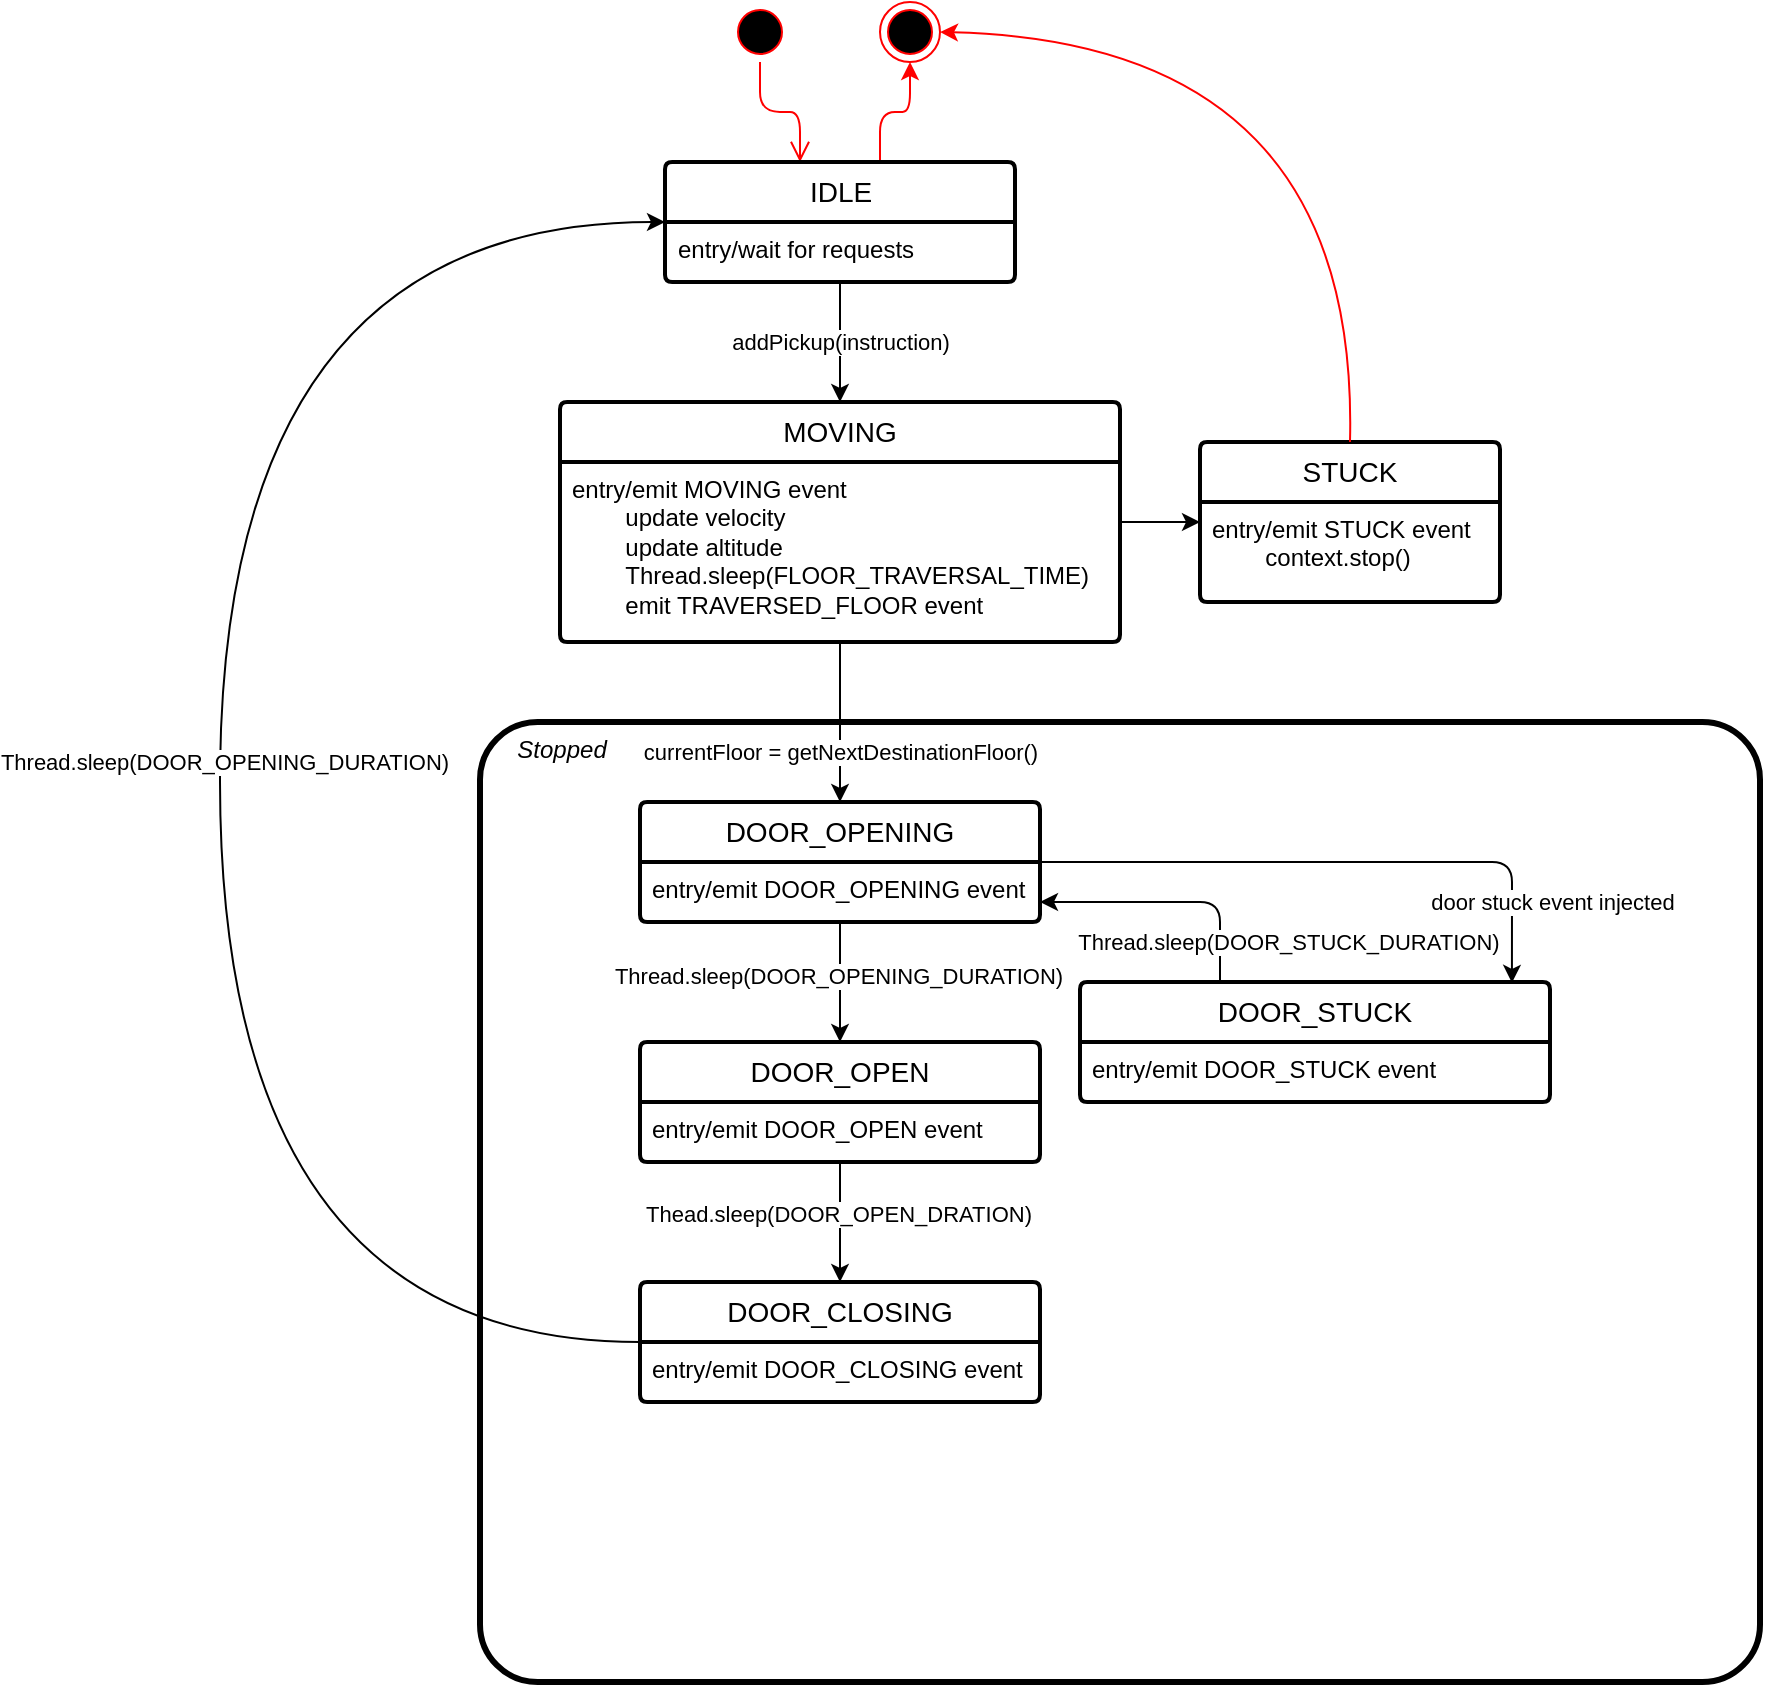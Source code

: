 <mxfile version="23.1.5" type="device" pages="3">
  <diagram name="elevator" id="lBbN2NCT0ZHPfkmmuD4z">
    <mxGraphModel dx="989" dy="977" grid="1" gridSize="10" guides="1" tooltips="1" connect="1" arrows="1" fold="1" page="0" pageScale="1" pageWidth="850" pageHeight="1100" math="0" shadow="0">
      <root>
        <mxCell id="0" />
        <mxCell id="1" parent="0" />
        <mxCell id="ehmHsF2NZX7fLAidSFRX-17" value="&amp;nbsp; &amp;nbsp; &amp;nbsp;Stopped" style="rounded=1;whiteSpace=wrap;html=1;fillColor=none;verticalAlign=top;align=left;strokeWidth=3;arcSize=6;fontStyle=2" parent="1" vertex="1">
          <mxGeometry x="240" y="320" width="640" height="480" as="geometry" />
        </mxCell>
        <mxCell id="ehmHsF2NZX7fLAidSFRX-35" style="edgeStyle=orthogonalEdgeStyle;rounded=1;orthogonalLoop=1;jettySize=auto;html=1;fontColor=#ff0000;labelBorderColor=none;strokeColor=#FF0000;curved=0;" parent="1" source="aI24Zmocai2TFtvmt02N-3" target="ehmHsF2NZX7fLAidSFRX-34" edge="1">
          <mxGeometry relative="1" as="geometry">
            <Array as="points">
              <mxPoint x="440" y="15" />
              <mxPoint x="455" y="15" />
            </Array>
            <mxPoint x="440" y="40" as="sourcePoint" />
          </mxGeometry>
        </mxCell>
        <mxCell id="ehmHsF2NZX7fLAidSFRX-32" value="" style="ellipse;html=1;shape=startState;fillColor=#000000;strokeColor=#ff0000;" parent="1" vertex="1">
          <mxGeometry x="365" y="-40" width="30" height="30" as="geometry" />
        </mxCell>
        <mxCell id="ehmHsF2NZX7fLAidSFRX-33" value="" style="edgeStyle=orthogonalEdgeStyle;html=1;verticalAlign=bottom;endArrow=open;endSize=8;strokeColor=#ff0000;rounded=1;curved=0;" parent="1" source="ehmHsF2NZX7fLAidSFRX-32" target="aI24Zmocai2TFtvmt02N-3" edge="1">
          <mxGeometry relative="1" as="geometry">
            <mxPoint x="400" y="40" as="targetPoint" />
            <Array as="points">
              <mxPoint x="380" y="15" />
              <mxPoint x="400" y="15" />
            </Array>
          </mxGeometry>
        </mxCell>
        <mxCell id="ehmHsF2NZX7fLAidSFRX-34" value="" style="ellipse;html=1;shape=endState;fillColor=#000000;strokeColor=#ff0000;" parent="1" vertex="1">
          <mxGeometry x="440" y="-40" width="30" height="30" as="geometry" />
        </mxCell>
        <mxCell id="aI24Zmocai2TFtvmt02N-24" style="edgeStyle=orthogonalEdgeStyle;rounded=0;orthogonalLoop=1;jettySize=auto;html=1;curved=1;" parent="1" source="aI24Zmocai2TFtvmt02N-1" target="aI24Zmocai2TFtvmt02N-3" edge="1">
          <mxGeometry relative="1" as="geometry">
            <mxPoint x="420" y="680" as="targetPoint" />
            <Array as="points">
              <mxPoint x="110" y="630" />
              <mxPoint x="110" y="70" />
            </Array>
          </mxGeometry>
        </mxCell>
        <mxCell id="aI24Zmocai2TFtvmt02N-26" value="Thread.sleep(DOOR_OPENING_DURATION)" style="edgeLabel;html=1;align=center;verticalAlign=middle;resizable=0;points=[];" parent="aI24Zmocai2TFtvmt02N-24" vertex="1" connectable="0">
          <mxGeometry x="-0.067" y="-2" relative="1" as="geometry">
            <mxPoint y="-37" as="offset" />
          </mxGeometry>
        </mxCell>
        <mxCell id="aI24Zmocai2TFtvmt02N-1" value="DOOR_CLOSING" style="swimlane;childLayout=stackLayout;horizontal=1;startSize=30;horizontalStack=0;rounded=1;fontSize=14;fontStyle=0;strokeWidth=2;resizeParent=0;resizeLast=1;shadow=0;dashed=0;align=center;arcSize=4;whiteSpace=wrap;html=1;" parent="1" vertex="1">
          <mxGeometry x="320" y="600" width="200" height="60" as="geometry" />
        </mxCell>
        <mxCell id="aI24Zmocai2TFtvmt02N-2" value="entry/emit DOOR_CLOSING event" style="align=left;strokeColor=none;fillColor=none;spacingLeft=4;fontSize=12;verticalAlign=top;resizable=0;rotatable=0;part=1;html=1;" parent="aI24Zmocai2TFtvmt02N-1" vertex="1">
          <mxGeometry y="30" width="200" height="30" as="geometry" />
        </mxCell>
        <mxCell id="aI24Zmocai2TFtvmt02N-15" style="edgeStyle=orthogonalEdgeStyle;rounded=0;orthogonalLoop=1;jettySize=auto;html=1;" parent="1" source="aI24Zmocai2TFtvmt02N-3" target="aI24Zmocai2TFtvmt02N-13" edge="1">
          <mxGeometry relative="1" as="geometry" />
        </mxCell>
        <mxCell id="aI24Zmocai2TFtvmt02N-17" value="addPickup(instruction)" style="edgeLabel;html=1;align=center;verticalAlign=middle;resizable=0;points=[];" parent="aI24Zmocai2TFtvmt02N-15" vertex="1" connectable="0">
          <mxGeometry x="-0.289" y="-1" relative="1" as="geometry">
            <mxPoint x="1" y="8" as="offset" />
          </mxGeometry>
        </mxCell>
        <mxCell id="aI24Zmocai2TFtvmt02N-3" value="IDLE" style="swimlane;childLayout=stackLayout;horizontal=1;startSize=30;horizontalStack=0;rounded=1;fontSize=14;fontStyle=0;strokeWidth=2;resizeParent=0;resizeLast=1;shadow=0;dashed=0;align=center;arcSize=4;whiteSpace=wrap;html=1;" parent="1" vertex="1">
          <mxGeometry x="332.5" y="40" width="175" height="60" as="geometry" />
        </mxCell>
        <mxCell id="aI24Zmocai2TFtvmt02N-4" value="entry/wait for requests" style="align=left;strokeColor=none;fillColor=none;spacingLeft=4;fontSize=12;verticalAlign=top;resizable=0;rotatable=0;part=1;html=1;" parent="aI24Zmocai2TFtvmt02N-3" vertex="1">
          <mxGeometry y="30" width="175" height="30" as="geometry" />
        </mxCell>
        <mxCell id="eP8VHcvFLfKG8YvlGvRO-10" style="rounded=1;orthogonalLoop=1;jettySize=auto;html=1;entryX=0.919;entryY=0.007;entryDx=0;entryDy=0;entryPerimeter=0;edgeStyle=orthogonalEdgeStyle;curved=0;" edge="1" parent="1" source="aI24Zmocai2TFtvmt02N-7" target="eP8VHcvFLfKG8YvlGvRO-5">
          <mxGeometry relative="1" as="geometry" />
        </mxCell>
        <mxCell id="eP8VHcvFLfKG8YvlGvRO-12" value="door stuck event injected" style="edgeLabel;html=1;align=center;verticalAlign=middle;resizable=0;points=[];" vertex="1" connectable="0" parent="eP8VHcvFLfKG8YvlGvRO-10">
          <mxGeometry x="-0.181" y="-6" relative="1" as="geometry">
            <mxPoint x="134" y="14" as="offset" />
          </mxGeometry>
        </mxCell>
        <mxCell id="aI24Zmocai2TFtvmt02N-7" value="DOOR_OPENING" style="swimlane;childLayout=stackLayout;horizontal=1;startSize=30;horizontalStack=0;rounded=1;fontSize=14;fontStyle=0;strokeWidth=2;resizeParent=0;resizeLast=1;shadow=0;dashed=0;align=center;arcSize=4;whiteSpace=wrap;html=1;" parent="1" vertex="1">
          <mxGeometry x="320" y="360" width="200" height="60" as="geometry" />
        </mxCell>
        <mxCell id="aI24Zmocai2TFtvmt02N-8" value="entry/emit DOOR_OPENING event" style="align=left;strokeColor=none;fillColor=none;spacingLeft=4;fontSize=12;verticalAlign=top;resizable=0;rotatable=0;part=1;html=1;" parent="aI24Zmocai2TFtvmt02N-7" vertex="1">
          <mxGeometry y="30" width="200" height="30" as="geometry" />
        </mxCell>
        <mxCell id="aI24Zmocai2TFtvmt02N-23" style="edgeStyle=orthogonalEdgeStyle;rounded=0;orthogonalLoop=1;jettySize=auto;html=1;" parent="1" source="aI24Zmocai2TFtvmt02N-9" target="aI24Zmocai2TFtvmt02N-1" edge="1">
          <mxGeometry relative="1" as="geometry" />
        </mxCell>
        <mxCell id="aI24Zmocai2TFtvmt02N-25" value="Thead.sleep(DOOR_OPEN_DRATION)" style="edgeLabel;html=1;align=center;verticalAlign=middle;resizable=0;points=[];" parent="aI24Zmocai2TFtvmt02N-23" vertex="1" connectable="0">
          <mxGeometry x="-0.138" y="-1" relative="1" as="geometry">
            <mxPoint as="offset" />
          </mxGeometry>
        </mxCell>
        <mxCell id="aI24Zmocai2TFtvmt02N-9" value="DOOR_OPEN" style="swimlane;childLayout=stackLayout;horizontal=1;startSize=30;horizontalStack=0;rounded=1;fontSize=14;fontStyle=0;strokeWidth=2;resizeParent=0;resizeLast=1;shadow=0;dashed=0;align=center;arcSize=4;whiteSpace=wrap;html=1;" parent="1" vertex="1">
          <mxGeometry x="320" y="480" width="200" height="60" as="geometry" />
        </mxCell>
        <mxCell id="aI24Zmocai2TFtvmt02N-10" value="entry/emit DOOR_OPEN event" style="align=left;strokeColor=none;fillColor=none;spacingLeft=4;fontSize=12;verticalAlign=top;resizable=0;rotatable=0;part=1;html=1;" parent="aI24Zmocai2TFtvmt02N-9" vertex="1">
          <mxGeometry y="30" width="200" height="30" as="geometry" />
        </mxCell>
        <mxCell id="aI24Zmocai2TFtvmt02N-16" style="edgeStyle=orthogonalEdgeStyle;rounded=0;orthogonalLoop=1;jettySize=auto;html=1;" parent="1" source="aI24Zmocai2TFtvmt02N-13" target="aI24Zmocai2TFtvmt02N-7" edge="1">
          <mxGeometry relative="1" as="geometry" />
        </mxCell>
        <mxCell id="aI24Zmocai2TFtvmt02N-18" value="currentFloor = getNextDestinationFloor()" style="edgeLabel;html=1;align=center;verticalAlign=middle;resizable=0;points=[];" parent="aI24Zmocai2TFtvmt02N-16" vertex="1" connectable="0">
          <mxGeometry x="0.014" y="-2" relative="1" as="geometry">
            <mxPoint x="2" y="14" as="offset" />
          </mxGeometry>
        </mxCell>
        <mxCell id="eP8VHcvFLfKG8YvlGvRO-4" style="edgeStyle=orthogonalEdgeStyle;rounded=0;orthogonalLoop=1;jettySize=auto;html=1;" edge="1" parent="1" source="aI24Zmocai2TFtvmt02N-13" target="eP8VHcvFLfKG8YvlGvRO-1">
          <mxGeometry relative="1" as="geometry" />
        </mxCell>
        <mxCell id="aI24Zmocai2TFtvmt02N-13" value="MOVING" style="swimlane;childLayout=stackLayout;horizontal=1;startSize=30;horizontalStack=0;rounded=1;fontSize=14;fontStyle=0;strokeWidth=2;resizeParent=0;resizeLast=1;shadow=0;dashed=0;align=center;arcSize=4;whiteSpace=wrap;html=1;" parent="1" vertex="1">
          <mxGeometry x="280" y="160" width="280" height="120" as="geometry" />
        </mxCell>
        <mxCell id="aI24Zmocai2TFtvmt02N-14" value="entry/emit MOVING event&lt;br&gt;&lt;span style=&quot;white-space: pre;&quot;&gt;&#x9;&lt;/span&gt;update velocity&lt;br&gt;&lt;span style=&quot;white-space: pre;&quot;&gt;&#x9;&lt;/span&gt;update altitude&lt;br&gt;&lt;span style=&quot;white-space: pre;&quot;&gt;&#x9;&lt;/span&gt;Thread.sleep(FLOOR_TRAVERSAL_TIME)&lt;br&gt;&lt;span style=&quot;white-space: pre;&quot;&gt;&#x9;&lt;/span&gt;emit TRAVERSED_FLOOR event" style="align=left;strokeColor=none;fillColor=none;spacingLeft=4;fontSize=12;verticalAlign=top;resizable=0;rotatable=0;part=1;html=1;" parent="aI24Zmocai2TFtvmt02N-13" vertex="1">
          <mxGeometry y="30" width="280" height="90" as="geometry" />
        </mxCell>
        <mxCell id="aI24Zmocai2TFtvmt02N-20" style="edgeStyle=orthogonalEdgeStyle;rounded=0;orthogonalLoop=1;jettySize=auto;html=1;" parent="1" source="aI24Zmocai2TFtvmt02N-8" target="aI24Zmocai2TFtvmt02N-9" edge="1">
          <mxGeometry relative="1" as="geometry" />
        </mxCell>
        <mxCell id="aI24Zmocai2TFtvmt02N-21" value="Thread.sleep(DOOR_OPENING_DURATION)" style="edgeLabel;html=1;align=center;verticalAlign=middle;resizable=0;points=[];" parent="aI24Zmocai2TFtvmt02N-20" vertex="1" connectable="0">
          <mxGeometry x="-0.12" y="-1" relative="1" as="geometry">
            <mxPoint as="offset" />
          </mxGeometry>
        </mxCell>
        <mxCell id="eP8VHcvFLfKG8YvlGvRO-1" value="STUCK" style="swimlane;childLayout=stackLayout;horizontal=1;startSize=30;horizontalStack=0;rounded=1;fontSize=14;fontStyle=0;strokeWidth=2;resizeParent=0;resizeLast=1;shadow=0;dashed=0;align=center;arcSize=4;whiteSpace=wrap;html=1;" vertex="1" parent="1">
          <mxGeometry x="600" y="180" width="150" height="80" as="geometry" />
        </mxCell>
        <mxCell id="eP8VHcvFLfKG8YvlGvRO-2" value="entry/emit STUCK event&lt;br&gt;&lt;span style=&quot;white-space: pre;&quot;&gt;&#x9;&lt;/span&gt;context.stop()" style="align=left;strokeColor=none;fillColor=none;spacingLeft=4;fontSize=12;verticalAlign=top;resizable=0;rotatable=0;part=1;html=1;" vertex="1" parent="eP8VHcvFLfKG8YvlGvRO-1">
          <mxGeometry y="30" width="150" height="50" as="geometry" />
        </mxCell>
        <mxCell id="eP8VHcvFLfKG8YvlGvRO-3" style="rounded=0;orthogonalLoop=1;jettySize=auto;html=1;fontColor=#ff0000;labelBorderColor=none;strokeColor=#FF0000;entryX=1;entryY=0.5;entryDx=0;entryDy=0;exitX=0.5;exitY=0;exitDx=0;exitDy=0;curved=1;" edge="1" parent="1" source="eP8VHcvFLfKG8YvlGvRO-1" target="ehmHsF2NZX7fLAidSFRX-34">
          <mxGeometry relative="1" as="geometry">
            <Array as="points">
              <mxPoint x="680" y="-20" />
            </Array>
            <mxPoint x="450" y="50" as="sourcePoint" />
            <mxPoint x="465" as="targetPoint" />
          </mxGeometry>
        </mxCell>
        <mxCell id="eP8VHcvFLfKG8YvlGvRO-11" style="rounded=1;orthogonalLoop=1;jettySize=auto;html=1;edgeStyle=orthogonalEdgeStyle;curved=0;" edge="1" parent="1" source="eP8VHcvFLfKG8YvlGvRO-5" target="aI24Zmocai2TFtvmt02N-7">
          <mxGeometry relative="1" as="geometry">
            <Array as="points">
              <mxPoint x="610" y="410" />
            </Array>
          </mxGeometry>
        </mxCell>
        <mxCell id="eP8VHcvFLfKG8YvlGvRO-13" value="Thread.sleep(DOOR_STUCK_DURATION)" style="edgeLabel;html=1;align=center;verticalAlign=middle;resizable=0;points=[];" vertex="1" connectable="0" parent="eP8VHcvFLfKG8YvlGvRO-11">
          <mxGeometry x="0.026" y="6" relative="1" as="geometry">
            <mxPoint x="60" y="14" as="offset" />
          </mxGeometry>
        </mxCell>
        <mxCell id="eP8VHcvFLfKG8YvlGvRO-5" value="DOOR_STUCK" style="swimlane;childLayout=stackLayout;horizontal=1;startSize=30;horizontalStack=0;rounded=1;fontSize=14;fontStyle=0;strokeWidth=2;resizeParent=0;resizeLast=1;shadow=0;dashed=0;align=center;arcSize=4;whiteSpace=wrap;html=1;" vertex="1" parent="1">
          <mxGeometry x="540" y="450" width="235" height="60" as="geometry" />
        </mxCell>
        <mxCell id="eP8VHcvFLfKG8YvlGvRO-6" value="entry/emit&amp;nbsp;DOOR_STUCK&amp;nbsp;event" style="align=left;strokeColor=none;fillColor=none;spacingLeft=4;fontSize=12;verticalAlign=top;resizable=0;rotatable=0;part=1;html=1;" vertex="1" parent="eP8VHcvFLfKG8YvlGvRO-5">
          <mxGeometry y="30" width="235" height="30" as="geometry" />
        </mxCell>
      </root>
    </mxGraphModel>
  </diagram>
  <diagram id="32KdH0Y8XR8fStsFzuW6" name="scheduler">
    <mxGraphModel dx="1834" dy="1236" grid="1" gridSize="10" guides="1" tooltips="1" connect="1" arrows="1" fold="1" page="0" pageScale="1" pageWidth="850" pageHeight="1100" math="0" shadow="0">
      <root>
        <mxCell id="0" />
        <mxCell id="1" parent="0" />
        <mxCell id="Akgufc_Tfxxur5ABibUp-18" value="PROCESSING_ELEVATOR_REQUEST" style="swimlane;childLayout=stackLayout;horizontal=1;startSize=30;horizontalStack=0;rounded=1;fontSize=14;fontStyle=0;strokeWidth=2;resizeParent=0;resizeLast=1;shadow=0;dashed=0;align=center;arcSize=4;whiteSpace=wrap;html=1;movable=0;resizable=0;rotatable=0;deletable=0;editable=0;locked=1;connectable=0;" parent="1" vertex="1">
          <mxGeometry y="240" width="400" height="400" as="geometry" />
        </mxCell>
        <mxCell id="Akgufc_Tfxxur5ABibUp-19" value="entry/if event is arrived, then forward to the floor" style="align=left;strokeColor=none;fillColor=none;spacingLeft=4;fontSize=12;verticalAlign=top;resizable=0;rotatable=0;part=1;html=1;" parent="Akgufc_Tfxxur5ABibUp-18" vertex="1">
          <mxGeometry y="30" width="400" height="370" as="geometry" />
        </mxCell>
        <mxCell id="1dIYSxIruXnFwi-ifQKK-1" style="edgeStyle=orthogonalEdgeStyle;rounded=0;orthogonalLoop=1;jettySize=auto;html=1;fontColor=#ff0000;labelBorderColor=none;strokeColor=#FF0000;curved=1;" parent="1" source="Akgufc_Tfxxur5ABibUp-1" target="1dIYSxIruXnFwi-ifQKK-5" edge="1">
          <mxGeometry relative="1" as="geometry">
            <Array as="points">
              <mxPoint x="440" y="15" />
              <mxPoint x="455" y="15" />
            </Array>
            <mxPoint x="440" y="40" as="sourcePoint" />
          </mxGeometry>
        </mxCell>
        <mxCell id="1dIYSxIruXnFwi-ifQKK-3" value="" style="ellipse;html=1;shape=startState;fillColor=#000000;strokeColor=#ff0000;" parent="1" vertex="1">
          <mxGeometry x="365" y="-40" width="30" height="30" as="geometry" />
        </mxCell>
        <mxCell id="1dIYSxIruXnFwi-ifQKK-4" value="" style="edgeStyle=orthogonalEdgeStyle;html=1;verticalAlign=bottom;endArrow=classic;endSize=8;strokeColor=#ff0000;rounded=0;curved=1;endFill=1;" parent="1" source="1dIYSxIruXnFwi-ifQKK-3" target="Akgufc_Tfxxur5ABibUp-1" edge="1">
          <mxGeometry relative="1" as="geometry">
            <mxPoint x="400" y="40" as="targetPoint" />
            <Array as="points">
              <mxPoint x="380" y="15" />
              <mxPoint x="400" y="15" />
            </Array>
          </mxGeometry>
        </mxCell>
        <mxCell id="1dIYSxIruXnFwi-ifQKK-5" value="" style="ellipse;html=1;shape=endState;fillColor=#000000;strokeColor=#ff0000;" parent="1" vertex="1">
          <mxGeometry x="440" y="-40" width="30" height="30" as="geometry" />
        </mxCell>
        <mxCell id="STp9vBjx0nHEoD-6_MZX-2" style="edgeStyle=orthogonalEdgeStyle;rounded=0;orthogonalLoop=1;jettySize=auto;html=1;" parent="1" source="Akgufc_Tfxxur5ABibUp-1" target="STp9vBjx0nHEoD-6_MZX-1" edge="1">
          <mxGeometry relative="1" as="geometry" />
        </mxCell>
        <mxCell id="AhpT0wAIkRGcOp5t657z-22" value="get origin" style="edgeLabel;html=1;align=center;verticalAlign=middle;resizable=0;points=[];" parent="STp9vBjx0nHEoD-6_MZX-2" vertex="1" connectable="0">
          <mxGeometry x="-0.141" y="-1" relative="1" as="geometry">
            <mxPoint as="offset" />
          </mxGeometry>
        </mxCell>
        <mxCell id="Akgufc_Tfxxur5ABibUp-1" value="IDLE" style="swimlane;childLayout=stackLayout;horizontal=1;startSize=30;horizontalStack=0;rounded=1;fontSize=14;fontStyle=0;strokeWidth=2;resizeParent=0;resizeLast=1;shadow=0;dashed=0;align=center;arcSize=4;whiteSpace=wrap;html=1;" parent="1" vertex="1">
          <mxGeometry x="320" y="40" width="200" height="60" as="geometry" />
        </mxCell>
        <mxCell id="Akgufc_Tfxxur5ABibUp-2" value="entry/wait for requests" style="align=left;strokeColor=none;fillColor=none;spacingLeft=4;fontSize=12;verticalAlign=top;resizable=0;rotatable=0;part=1;html=1;" parent="Akgufc_Tfxxur5ABibUp-1" vertex="1">
          <mxGeometry y="30" width="200" height="30" as="geometry" />
        </mxCell>
        <mxCell id="Akgufc_Tfxxur5ABibUp-14" value="PROCESSING_FLOOR_REQUEST" style="swimlane;childLayout=stackLayout;horizontal=1;startSize=30;horizontalStack=0;rounded=1;fontSize=14;fontStyle=0;strokeWidth=2;resizeParent=0;resizeLast=1;shadow=0;dashed=0;align=center;arcSize=4;whiteSpace=wrap;html=1;movable=0;resizable=0;rotatable=0;deletable=0;editable=0;locked=1;connectable=0;" parent="1" vertex="1">
          <mxGeometry x="440" y="240" width="400" height="400" as="geometry" />
        </mxCell>
        <mxCell id="AhpT0wAIkRGcOp5t657z-2" style="rounded=0;orthogonalLoop=1;jettySize=auto;html=1;exitX=0.896;exitY=0.001;exitDx=0;exitDy=0;exitPerimeter=0;curved=1;" parent="1" source="Akgufc_Tfxxur5ABibUp-19" target="AhpT0wAIkRGcOp5t657z-4" edge="1">
          <mxGeometry relative="1" as="geometry">
            <Array as="points">
              <mxPoint x="360" y="300" />
            </Array>
          </mxGeometry>
        </mxCell>
        <mxCell id="AhpT0wAIkRGcOp5t657z-5" value="get action" style="edgeLabel;html=1;align=center;verticalAlign=middle;resizable=0;points=[];" parent="AhpT0wAIkRGcOp5t657z-2" vertex="1" connectable="0">
          <mxGeometry x="0.47" y="3" relative="1" as="geometry">
            <mxPoint x="-19" y="-16" as="offset" />
          </mxGeometry>
        </mxCell>
        <mxCell id="JqKRDdSmMpEt6x9w4Sq9-3" value="PROCESSING_REGISTRATION" style="swimlane;childLayout=stackLayout;horizontal=1;startSize=30;horizontalStack=0;rounded=1;fontSize=14;fontStyle=0;strokeWidth=2;resizeParent=0;resizeLast=1;shadow=0;dashed=0;align=center;arcSize=4;whiteSpace=wrap;html=1;" parent="1" vertex="1">
          <mxGeometry x="270" y="720" width="320" height="150" as="geometry" />
        </mxCell>
        <mxCell id="JqKRDdSmMpEt6x9w4Sq9-4" value="entry/add node to the HashMap&lt;br&gt;&lt;br&gt;exit/send &quot;OK&quot;" style="align=left;strokeColor=none;fillColor=none;spacingLeft=4;fontSize=12;verticalAlign=top;resizable=0;rotatable=0;part=1;html=1;" parent="JqKRDdSmMpEt6x9w4Sq9-3" vertex="1">
          <mxGeometry y="30" width="320" height="120" as="geometry" />
        </mxCell>
        <mxCell id="JqKRDdSmMpEt6x9w4Sq9-5" value="ADD_INSTRUCTION" style="swimlane;childLayout=stackLayout;horizontal=1;startSize=30;horizontalStack=0;rounded=1;fontSize=14;fontStyle=0;strokeWidth=2;resizeParent=0;resizeLast=1;shadow=0;dashed=0;align=center;arcSize=4;whiteSpace=wrap;html=1;" parent="1" vertex="1">
          <mxGeometry x="480" y="440" width="320" height="150" as="geometry" />
        </mxCell>
        <mxCell id="JqKRDdSmMpEt6x9w4Sq9-6" value="entry/find elevator with the highest pickup priority&lt;br&gt;&#x9;&lt;span style=&quot;white-space: pre;&quot;&gt;&#x9;&lt;/span&gt;add pickup to the elevator with the highest&lt;br&gt;&lt;span style=&quot;background-color: initial;&quot;&gt;&lt;span style=&quot;white-space: pre;&quot;&gt;&#x9;&lt;/span&gt;pickup priority&lt;/span&gt;&lt;br&gt;&lt;br&gt;exit/send &quot;OK&quot;" style="align=left;strokeColor=none;fillColor=none;spacingLeft=4;fontSize=12;verticalAlign=top;resizable=0;rotatable=0;part=1;html=1;" parent="JqKRDdSmMpEt6x9w4Sq9-5" vertex="1">
          <mxGeometry y="30" width="320" height="120" as="geometry" />
        </mxCell>
        <mxCell id="AhpT0wAIkRGcOp5t657z-16" style="rounded=0;orthogonalLoop=1;jettySize=auto;html=1;edgeStyle=orthogonalEdgeStyle;curved=1;" parent="1" source="JqKRDdSmMpEt6x9w4Sq9-9" target="Akgufc_Tfxxur5ABibUp-1" edge="1">
          <mxGeometry relative="1" as="geometry">
            <Array as="points">
              <mxPoint x="-40" y="510" />
              <mxPoint x="-40" y="70" />
            </Array>
          </mxGeometry>
        </mxCell>
        <mxCell id="JqKRDdSmMpEt6x9w4Sq9-9" value="FORWARD_EVENT" style="swimlane;childLayout=stackLayout;horizontal=1;startSize=30;horizontalStack=0;rounded=1;fontSize=14;fontStyle=0;strokeWidth=2;resizeParent=0;resizeLast=1;shadow=0;dashed=0;align=center;arcSize=4;whiteSpace=wrap;html=1;" parent="1" vertex="1">
          <mxGeometry x="80" y="440" width="200" height="120" as="geometry" />
        </mxCell>
        <mxCell id="JqKRDdSmMpEt6x9w4Sq9-10" value="entry/forward to the floor" style="align=left;strokeColor=none;fillColor=none;spacingLeft=4;fontSize=12;verticalAlign=top;resizable=0;rotatable=0;part=1;html=1;" parent="JqKRDdSmMpEt6x9w4Sq9-9" vertex="1">
          <mxGeometry y="30" width="200" height="90" as="geometry" />
        </mxCell>
        <mxCell id="STp9vBjx0nHEoD-6_MZX-4" style="edgeStyle=orthogonalEdgeStyle;rounded=0;orthogonalLoop=1;jettySize=auto;html=1;curved=1;" parent="1" source="STp9vBjx0nHEoD-6_MZX-1" target="Akgufc_Tfxxur5ABibUp-18" edge="1">
          <mxGeometry relative="1" as="geometry">
            <Array as="points">
              <mxPoint x="240" y="180" />
            </Array>
          </mxGeometry>
        </mxCell>
        <mxCell id="STp9vBjx0nHEoD-6_MZX-5" value="[origin=&quot;elevator&quot;]" style="edgeLabel;html=1;align=center;verticalAlign=middle;resizable=0;points=[];" parent="STp9vBjx0nHEoD-6_MZX-4" vertex="1" connectable="0">
          <mxGeometry x="-0.071" y="5" relative="1" as="geometry">
            <mxPoint x="-5" y="5" as="offset" />
          </mxGeometry>
        </mxCell>
        <mxCell id="STp9vBjx0nHEoD-6_MZX-8" style="edgeStyle=orthogonalEdgeStyle;rounded=0;orthogonalLoop=1;jettySize=auto;html=1;curved=1;" parent="1" source="STp9vBjx0nHEoD-6_MZX-1" target="Akgufc_Tfxxur5ABibUp-14" edge="1">
          <mxGeometry relative="1" as="geometry">
            <Array as="points">
              <mxPoint x="600" y="180" />
            </Array>
          </mxGeometry>
        </mxCell>
        <mxCell id="STp9vBjx0nHEoD-6_MZX-10" value="[origin=&quot;floor&quot;]" style="edgeLabel;html=1;align=center;verticalAlign=middle;resizable=0;points=[];" parent="STp9vBjx0nHEoD-6_MZX-8" vertex="1" connectable="0">
          <mxGeometry x="-0.075" y="-9" relative="1" as="geometry">
            <mxPoint as="offset" />
          </mxGeometry>
        </mxCell>
        <mxCell id="STp9vBjx0nHEoD-6_MZX-1" value="" style="ellipse;whiteSpace=wrap;html=1;aspect=fixed;" parent="1" vertex="1">
          <mxGeometry x="400" y="160" width="40" height="40" as="geometry" />
        </mxCell>
        <mxCell id="AhpT0wAIkRGcOp5t657z-6" style="rounded=0;orthogonalLoop=1;jettySize=auto;html=1;strokeColor=default;edgeStyle=orthogonalEdgeStyle;curved=1;" parent="1" source="AhpT0wAIkRGcOp5t657z-4" target="JqKRDdSmMpEt6x9w4Sq9-9" edge="1">
          <mxGeometry relative="1" as="geometry" />
        </mxCell>
        <mxCell id="AhpT0wAIkRGcOp5t657z-7" value="[action=&quot;event&quot;]" style="edgeLabel;html=1;align=center;verticalAlign=middle;resizable=0;points=[];" parent="AhpT0wAIkRGcOp5t657z-6" vertex="1" connectable="0">
          <mxGeometry x="-0.049" y="2" relative="1" as="geometry">
            <mxPoint x="-28" y="53" as="offset" />
          </mxGeometry>
        </mxCell>
        <mxCell id="AhpT0wAIkRGcOp5t657z-19" style="rounded=0;orthogonalLoop=1;jettySize=auto;html=1;curved=1;entryX=0.159;entryY=-0.002;entryDx=0;entryDy=0;entryPerimeter=0;" parent="1" source="AhpT0wAIkRGcOp5t657z-4" target="JqKRDdSmMpEt6x9w4Sq9-3" edge="1">
          <mxGeometry relative="1" as="geometry">
            <Array as="points">
              <mxPoint x="290" y="520" />
            </Array>
          </mxGeometry>
        </mxCell>
        <mxCell id="AhpT0wAIkRGcOp5t657z-21" value="[action=&quot;register&quot;]" style="edgeLabel;html=1;align=center;verticalAlign=middle;resizable=0;points=[];" parent="AhpT0wAIkRGcOp5t657z-19" vertex="1" connectable="0">
          <mxGeometry x="-0.903" relative="1" as="geometry">
            <mxPoint as="offset" />
          </mxGeometry>
        </mxCell>
        <mxCell id="AhpT0wAIkRGcOp5t657z-4" value="" style="ellipse;whiteSpace=wrap;html=1;aspect=fixed;" parent="1" vertex="1">
          <mxGeometry x="325" y="320" width="40" height="40" as="geometry" />
        </mxCell>
        <mxCell id="AhpT0wAIkRGcOp5t657z-10" style="rounded=0;orthogonalLoop=1;jettySize=auto;html=1;curved=1;" parent="1" target="AhpT0wAIkRGcOp5t657z-12" edge="1">
          <mxGeometry relative="1" as="geometry">
            <mxPoint x="480" y="270" as="sourcePoint" />
            <Array as="points">
              <mxPoint x="480" y="300" />
            </Array>
          </mxGeometry>
        </mxCell>
        <mxCell id="AhpT0wAIkRGcOp5t657z-11" value="get action" style="edgeLabel;html=1;align=center;verticalAlign=middle;resizable=0;points=[];" parent="AhpT0wAIkRGcOp5t657z-10" vertex="1" connectable="0">
          <mxGeometry x="0.47" y="3" relative="1" as="geometry">
            <mxPoint x="3" y="-17" as="offset" />
          </mxGeometry>
        </mxCell>
        <mxCell id="AhpT0wAIkRGcOp5t657z-18" style="rounded=0;orthogonalLoop=1;jettySize=auto;html=1;curved=1;entryX=0.781;entryY=-0.006;entryDx=0;entryDy=0;entryPerimeter=0;" parent="1" source="AhpT0wAIkRGcOp5t657z-12" target="JqKRDdSmMpEt6x9w4Sq9-3" edge="1">
          <mxGeometry relative="1" as="geometry">
            <Array as="points">
              <mxPoint x="410" y="500" />
            </Array>
          </mxGeometry>
        </mxCell>
        <mxCell id="AhpT0wAIkRGcOp5t657z-20" value="[action=&quot;register&quot;]" style="edgeLabel;html=1;align=center;verticalAlign=middle;resizable=0;points=[];" parent="AhpT0wAIkRGcOp5t657z-18" vertex="1" connectable="0">
          <mxGeometry x="-0.859" y="3" relative="1" as="geometry">
            <mxPoint x="11" y="-14" as="offset" />
          </mxGeometry>
        </mxCell>
        <mxCell id="AhpT0wAIkRGcOp5t657z-12" value="" style="ellipse;whiteSpace=wrap;html=1;aspect=fixed;" parent="1" vertex="1">
          <mxGeometry x="480" y="320" width="40" height="40" as="geometry" />
        </mxCell>
        <mxCell id="AhpT0wAIkRGcOp5t657z-13" style="rounded=0;orthogonalLoop=1;jettySize=auto;html=1;strokeColor=default;edgeStyle=orthogonalEdgeStyle;curved=1;" parent="1" source="AhpT0wAIkRGcOp5t657z-12" target="JqKRDdSmMpEt6x9w4Sq9-5" edge="1">
          <mxGeometry relative="1" as="geometry">
            <mxPoint x="661.5" y="376" as="sourcePoint" />
            <mxPoint x="578.5" y="460" as="targetPoint" />
            <Array as="points">
              <mxPoint x="640" y="340" />
            </Array>
          </mxGeometry>
        </mxCell>
        <mxCell id="AhpT0wAIkRGcOp5t657z-14" value="[action=&quot;addInstruction&quot;]" style="edgeLabel;html=1;align=center;verticalAlign=middle;resizable=0;points=[];" parent="AhpT0wAIkRGcOp5t657z-13" vertex="1" connectable="0">
          <mxGeometry x="-0.049" y="2" relative="1" as="geometry">
            <mxPoint x="15" y="62" as="offset" />
          </mxGeometry>
        </mxCell>
        <mxCell id="AhpT0wAIkRGcOp5t657z-17" style="edgeStyle=orthogonalEdgeStyle;rounded=0;orthogonalLoop=1;jettySize=auto;html=1;strokeColor=default;align=center;verticalAlign=middle;fontFamily=Helvetica;fontSize=11;fontColor=default;labelBackgroundColor=default;endArrow=classic;curved=1;" parent="1" source="JqKRDdSmMpEt6x9w4Sq9-6" target="Akgufc_Tfxxur5ABibUp-1" edge="1">
          <mxGeometry relative="1" as="geometry">
            <Array as="points">
              <mxPoint x="880" y="520" />
              <mxPoint x="880" y="70" />
            </Array>
          </mxGeometry>
        </mxCell>
      </root>
    </mxGraphModel>
  </diagram>
  <diagram id="BV79CowOddUB5Xt_kcp0" name="elevator-comm">
    <mxGraphModel dx="2049" dy="1594" grid="1" gridSize="10" guides="1" tooltips="1" connect="1" arrows="1" fold="1" page="0" pageScale="1" pageWidth="827" pageHeight="1169" math="0" shadow="0">
      <root>
        <mxCell id="0" />
        <mxCell id="1" parent="0" />
        <mxCell id="TdfCkfKWSrEkU340M3nH-22" value="PROCESSING" style="swimlane;childLayout=stackLayout;horizontal=1;startSize=30;horizontalStack=0;rounded=1;fontSize=14;fontStyle=0;strokeWidth=2;resizeParent=0;resizeLast=1;shadow=0;dashed=0;align=center;arcSize=4;whiteSpace=wrap;html=1;movable=1;resizable=1;rotatable=1;deletable=1;editable=1;locked=0;connectable=1;" vertex="1" parent="1">
          <mxGeometry x="200" y="160" width="440" height="420" as="geometry" />
        </mxCell>
        <mxCell id="TdfCkfKWSrEkU340M3nH-2" style="edgeStyle=orthogonalEdgeStyle;rounded=1;orthogonalLoop=1;jettySize=auto;html=1;fontColor=#ff0000;labelBorderColor=none;strokeColor=#FF0000;curved=0;" edge="1" parent="1" source="TdfCkfKWSrEkU340M3nH-12" target="TdfCkfKWSrEkU340M3nH-5">
          <mxGeometry relative="1" as="geometry">
            <Array as="points">
              <mxPoint x="440" y="15" />
              <mxPoint x="455" y="15" />
            </Array>
            <mxPoint x="440" y="40" as="sourcePoint" />
          </mxGeometry>
        </mxCell>
        <mxCell id="TdfCkfKWSrEkU340M3nH-3" value="" style="ellipse;html=1;shape=startState;fillColor=#000000;strokeColor=#ff0000;" vertex="1" parent="1">
          <mxGeometry x="365" y="-40" width="30" height="30" as="geometry" />
        </mxCell>
        <mxCell id="TdfCkfKWSrEkU340M3nH-4" value="" style="edgeStyle=orthogonalEdgeStyle;html=1;verticalAlign=bottom;endArrow=open;endSize=8;strokeColor=#ff0000;rounded=1;curved=0;" edge="1" parent="1" source="TdfCkfKWSrEkU340M3nH-3" target="TdfCkfKWSrEkU340M3nH-12">
          <mxGeometry relative="1" as="geometry">
            <mxPoint x="400" y="40" as="targetPoint" />
            <Array as="points">
              <mxPoint x="380" y="15" />
              <mxPoint x="400" y="15" />
            </Array>
          </mxGeometry>
        </mxCell>
        <mxCell id="TdfCkfKWSrEkU340M3nH-5" value="" style="ellipse;html=1;shape=endState;fillColor=#000000;strokeColor=#ff0000;" vertex="1" parent="1">
          <mxGeometry x="440" y="-40" width="30" height="30" as="geometry" />
        </mxCell>
        <mxCell id="TdfCkfKWSrEkU340M3nH-10" style="edgeStyle=orthogonalEdgeStyle;rounded=0;orthogonalLoop=1;jettySize=auto;html=1;" edge="1" parent="1" source="TdfCkfKWSrEkU340M3nH-12" target="TdfCkfKWSrEkU340M3nH-22">
          <mxGeometry relative="1" as="geometry" />
        </mxCell>
        <mxCell id="TdfCkfKWSrEkU340M3nH-11" value="receives a packet" style="edgeLabel;html=1;align=center;verticalAlign=middle;resizable=0;points=[];" vertex="1" connectable="0" parent="TdfCkfKWSrEkU340M3nH-10">
          <mxGeometry x="-0.289" y="-1" relative="1" as="geometry">
            <mxPoint x="1" y="8" as="offset" />
          </mxGeometry>
        </mxCell>
        <mxCell id="TdfCkfKWSrEkU340M3nH-12" value="IDLE" style="swimlane;childLayout=stackLayout;horizontal=1;startSize=30;horizontalStack=0;rounded=1;fontSize=14;fontStyle=0;strokeWidth=2;resizeParent=0;resizeLast=1;shadow=0;dashed=0;align=center;arcSize=4;whiteSpace=wrap;html=1;" vertex="1" parent="1">
          <mxGeometry x="320" y="40" width="200" height="60" as="geometry" />
        </mxCell>
        <mxCell id="TdfCkfKWSrEkU340M3nH-13" value="/entry wait for packets" style="align=left;strokeColor=none;fillColor=none;spacingLeft=4;fontSize=12;verticalAlign=top;resizable=0;rotatable=0;part=1;html=1;" vertex="1" parent="TdfCkfKWSrEkU340M3nH-12">
          <mxGeometry y="30" width="200" height="30" as="geometry" />
        </mxCell>
        <mxCell id="cXUqZngbcJOfWjv3qX0--1" style="edgeStyle=orthogonalEdgeStyle;rounded=0;orthogonalLoop=1;jettySize=auto;html=1;curved=1;" edge="1" parent="1" source="TdfCkfKWSrEkU340M3nH-26" target="TdfCkfKWSrEkU340M3nH-12">
          <mxGeometry relative="1" as="geometry">
            <Array as="points">
              <mxPoint x="160" y="390" />
              <mxPoint x="160" y="70" />
            </Array>
          </mxGeometry>
        </mxCell>
        <mxCell id="TdfCkfKWSrEkU340M3nH-26" value="PROCESSING_GET_PICKUP_INDEX" style="swimlane;childLayout=stackLayout;horizontal=1;startSize=30;horizontalStack=0;rounded=1;fontSize=14;fontStyle=0;strokeWidth=2;resizeParent=0;resizeLast=1;shadow=0;dashed=0;align=center;arcSize=4;whiteSpace=wrap;html=1;" vertex="1" parent="1">
          <mxGeometry x="230" y="340" width="281" height="100" as="geometry" />
        </mxCell>
        <mxCell id="TdfCkfKWSrEkU340M3nH-27" value="entry/getPickupIndex(instruction)&lt;br&gt;&lt;br&gt;exit/return 0" style="align=left;strokeColor=none;fillColor=none;spacingLeft=4;fontSize=12;verticalAlign=top;resizable=0;rotatable=0;part=1;html=1;" vertex="1" parent="TdfCkfKWSrEkU340M3nH-26">
          <mxGeometry y="30" width="281" height="70" as="geometry" />
        </mxCell>
        <mxCell id="cXUqZngbcJOfWjv3qX0--2" style="edgeStyle=orthogonalEdgeStyle;rounded=0;orthogonalLoop=1;jettySize=auto;html=1;curved=1;" edge="1" parent="1" source="TdfCkfKWSrEkU340M3nH-28" target="TdfCkfKWSrEkU340M3nH-12">
          <mxGeometry relative="1" as="geometry">
            <Array as="points">
              <mxPoint x="680" y="510" />
              <mxPoint x="680" y="70" />
            </Array>
          </mxGeometry>
        </mxCell>
        <mxCell id="TdfCkfKWSrEkU340M3nH-28" value="PROCESSING_ADD_PICKUP" style="swimlane;childLayout=stackLayout;horizontal=1;startSize=30;horizontalStack=0;rounded=1;fontSize=14;fontStyle=0;strokeWidth=2;resizeParent=0;resizeLast=1;shadow=0;dashed=0;align=center;arcSize=4;whiteSpace=wrap;html=1;" vertex="1" parent="1">
          <mxGeometry x="380" y="460" width="241" height="100" as="geometry" />
        </mxCell>
        <mxCell id="TdfCkfKWSrEkU340M3nH-29" value="entry/addPickup(instruction)&lt;br&gt;&lt;br&gt;exit/return" style="align=left;strokeColor=none;fillColor=none;spacingLeft=4;fontSize=12;verticalAlign=top;resizable=0;rotatable=0;part=1;html=1;" vertex="1" parent="TdfCkfKWSrEkU340M3nH-28">
          <mxGeometry y="30" width="241" height="70" as="geometry" />
        </mxCell>
        <mxCell id="O2hI7iNnBpDqyKFzCkOK-4" style="edgeStyle=orthogonalEdgeStyle;rounded=0;orthogonalLoop=1;jettySize=auto;html=1;curved=1;" edge="1" parent="1" source="O2hI7iNnBpDqyKFzCkOK-1" target="TdfCkfKWSrEkU340M3nH-26">
          <mxGeometry relative="1" as="geometry">
            <Array as="points">
              <mxPoint x="320" y="260" />
            </Array>
          </mxGeometry>
        </mxCell>
        <mxCell id="O2hI7iNnBpDqyKFzCkOK-5" value="[action=&quot;getPickupIndex&quot;]" style="edgeLabel;html=1;align=center;verticalAlign=middle;resizable=0;points=[];" vertex="1" connectable="0" parent="O2hI7iNnBpDqyKFzCkOK-4">
          <mxGeometry x="0.282" y="15" relative="1" as="geometry">
            <mxPoint as="offset" />
          </mxGeometry>
        </mxCell>
        <mxCell id="O2hI7iNnBpDqyKFzCkOK-6" style="edgeStyle=orthogonalEdgeStyle;rounded=0;orthogonalLoop=1;jettySize=auto;html=1;curved=1;" edge="1" parent="1" source="O2hI7iNnBpDqyKFzCkOK-1" target="TdfCkfKWSrEkU340M3nH-28">
          <mxGeometry relative="1" as="geometry">
            <Array as="points">
              <mxPoint x="560" y="260" />
            </Array>
          </mxGeometry>
        </mxCell>
        <mxCell id="O2hI7iNnBpDqyKFzCkOK-7" value="[action=&quot;addPickup&quot;]" style="edgeLabel;html=1;align=center;verticalAlign=middle;resizable=0;points=[];" vertex="1" connectable="0" parent="O2hI7iNnBpDqyKFzCkOK-6">
          <mxGeometry x="0.237" y="-15" relative="1" as="geometry">
            <mxPoint x="-15" y="-38" as="offset" />
          </mxGeometry>
        </mxCell>
        <mxCell id="O2hI7iNnBpDqyKFzCkOK-1" value="" style="ellipse;whiteSpace=wrap;html=1;aspect=fixed;" vertex="1" parent="1">
          <mxGeometry x="400" y="240" width="40" height="40" as="geometry" />
        </mxCell>
        <mxCell id="O2hI7iNnBpDqyKFzCkOK-2" style="edgeStyle=orthogonalEdgeStyle;rounded=0;orthogonalLoop=1;jettySize=auto;html=1;" edge="1" parent="1" target="O2hI7iNnBpDqyKFzCkOK-1">
          <mxGeometry relative="1" as="geometry">
            <mxPoint x="420" y="190" as="sourcePoint" />
            <mxPoint x="540" y="280" as="targetPoint" />
            <Array as="points">
              <mxPoint x="420" y="262" />
              <mxPoint x="415" y="262" />
            </Array>
          </mxGeometry>
        </mxCell>
        <mxCell id="O2hI7iNnBpDqyKFzCkOK-3" value="get action" style="edgeLabel;html=1;align=center;verticalAlign=middle;resizable=0;points=[];" vertex="1" connectable="0" parent="O2hI7iNnBpDqyKFzCkOK-2">
          <mxGeometry x="-0.289" y="-1" relative="1" as="geometry">
            <mxPoint x="5" y="1" as="offset" />
          </mxGeometry>
        </mxCell>
      </root>
    </mxGraphModel>
  </diagram>
</mxfile>
